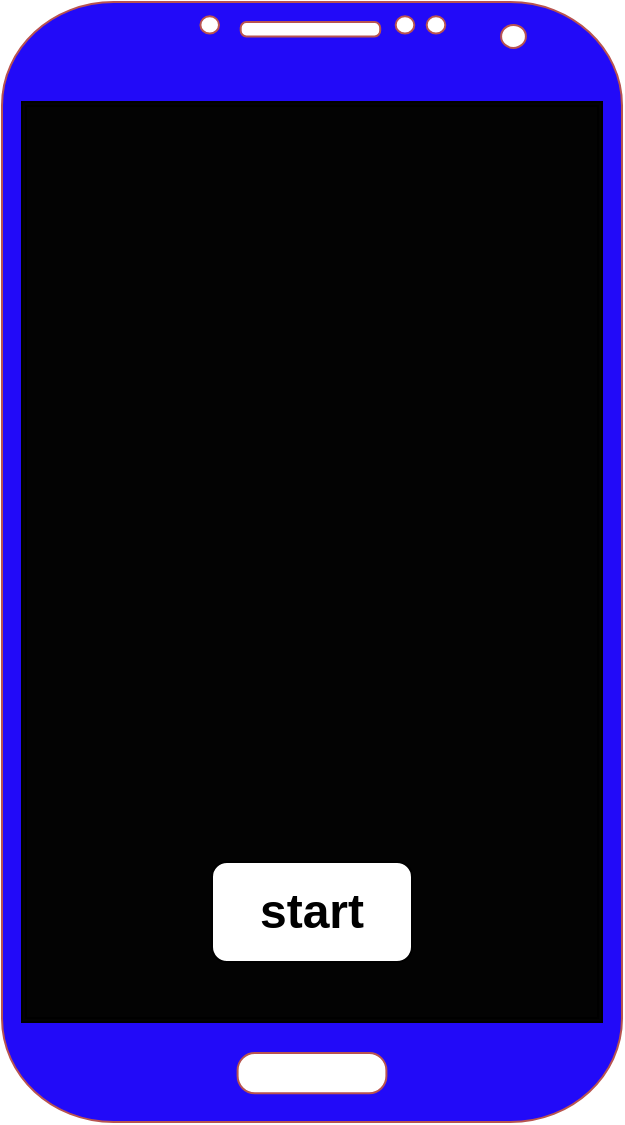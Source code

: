 <mxfile version="21.7.2" type="github">
  <diagram name="Page-1" id="X2JnDKoGHxt49fTbtLQz">
    <mxGraphModel dx="969" dy="580" grid="1" gridSize="10" guides="1" tooltips="1" connect="1" arrows="1" fold="1" page="1" pageScale="1" pageWidth="850" pageHeight="1100" math="0" shadow="0">
      <root>
        <mxCell id="0" />
        <mxCell id="1" parent="0" />
        <mxCell id="wpx5yHl7sN_ZGKeGzRwJ-9" value="" style="verticalLabelPosition=bottom;verticalAlign=top;html=1;shadow=0;dashed=0;strokeWidth=1;shape=mxgraph.android.phone2;strokeColor=#b85450;fillColor=#220AF8;movable=0;resizable=0;rotatable=0;deletable=0;editable=0;locked=1;connectable=0;" vertex="1" parent="1">
          <mxGeometry x="330" y="220" width="310" height="560" as="geometry" />
        </mxCell>
        <mxCell id="wpx5yHl7sN_ZGKeGzRwJ-13" value="" style="shape=ext;double=1;rounded=0;whiteSpace=wrap;html=1;fillColor=#030303;movable=0;resizable=0;rotatable=0;deletable=0;editable=0;locked=1;connectable=0;" vertex="1" parent="1">
          <mxGeometry x="340" y="270" width="290" height="460" as="geometry" />
        </mxCell>
        <mxCell id="wpx5yHl7sN_ZGKeGzRwJ-17" value="" style="rounded=1;whiteSpace=wrap;html=1;movable=0;resizable=0;rotatable=0;deletable=0;editable=0;locked=1;connectable=0;" vertex="1" parent="1">
          <mxGeometry x="435" y="650" width="100" height="50" as="geometry" />
        </mxCell>
        <mxCell id="wpx5yHl7sN_ZGKeGzRwJ-19" value="" style="shape=image;html=1;verticalAlign=top;verticalLabelPosition=bottom;labelBackgroundColor=#ffffff;imageAspect=0;aspect=fixed;image=https://cdn2.iconfinder.com/data/icons/boxicons-solid-vol-2/24/bxs-planet-128.png;movable=0;resizable=0;rotatable=0;deletable=0;editable=0;locked=1;connectable=0;" vertex="1" parent="1">
          <mxGeometry x="395" y="410" width="180" height="180" as="geometry" />
        </mxCell>
        <mxCell id="wpx5yHl7sN_ZGKeGzRwJ-20" value="&lt;h1&gt;start&lt;/h1&gt;" style="text;html=1;strokeColor=none;fillColor=none;align=center;verticalAlign=middle;whiteSpace=wrap;rounded=0;movable=0;resizable=0;rotatable=0;deletable=0;editable=0;locked=1;connectable=0;" vertex="1" parent="1">
          <mxGeometry x="455" y="660" width="60" height="30" as="geometry" />
        </mxCell>
      </root>
    </mxGraphModel>
  </diagram>
</mxfile>
